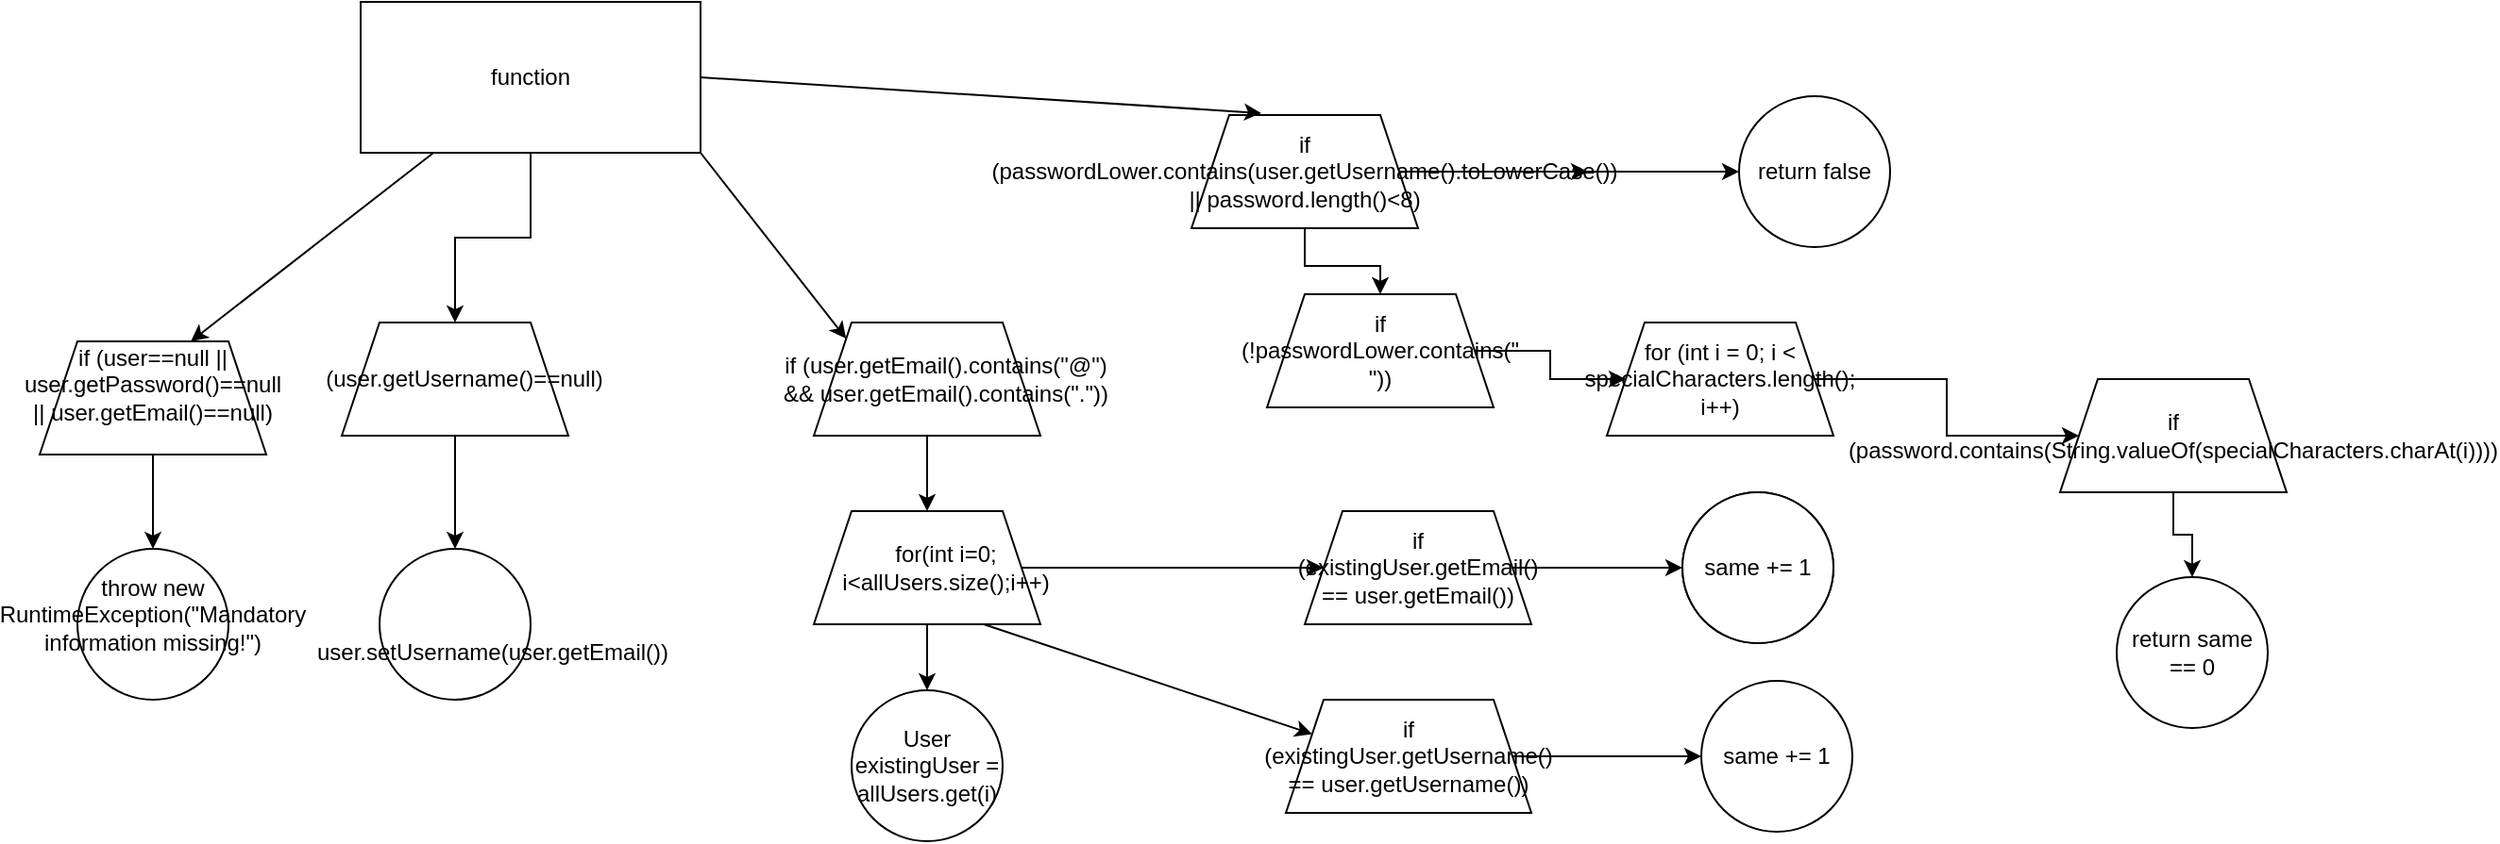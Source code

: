<mxfile version="21.3.4" type="github">
  <diagram name="Page-1" id="pA6-1VcawMS2qW6BOE39">
    <mxGraphModel dx="880" dy="452" grid="1" gridSize="10" guides="1" tooltips="1" connect="1" arrows="1" fold="1" page="1" pageScale="1" pageWidth="850" pageHeight="1100" math="0" shadow="0">
      <root>
        <mxCell id="0" />
        <mxCell id="1" parent="0" />
        <mxCell id="R1J6yKwXPn55peF-GOtt-13" value="" style="edgeStyle=orthogonalEdgeStyle;rounded=0;orthogonalLoop=1;jettySize=auto;html=1;" edge="1" parent="1" source="R1J6yKwXPn55peF-GOtt-2" target="R1J6yKwXPn55peF-GOtt-12">
          <mxGeometry relative="1" as="geometry" />
        </mxCell>
        <mxCell id="R1J6yKwXPn55peF-GOtt-2" value="function" style="rounded=0;whiteSpace=wrap;html=1;" vertex="1" parent="1">
          <mxGeometry x="370" y="10" width="180" height="80" as="geometry" />
        </mxCell>
        <mxCell id="R1J6yKwXPn55peF-GOtt-6" value="" style="endArrow=classic;html=1;rounded=0;entryX=0.667;entryY=0;entryDx=0;entryDy=0;entryPerimeter=0;" edge="1" parent="1" source="R1J6yKwXPn55peF-GOtt-2" target="R1J6yKwXPn55peF-GOtt-9">
          <mxGeometry width="50" height="50" relative="1" as="geometry">
            <mxPoint x="400" y="260" as="sourcePoint" />
            <mxPoint x="281.774" y="175.702" as="targetPoint" />
          </mxGeometry>
        </mxCell>
        <mxCell id="R1J6yKwXPn55peF-GOtt-7" value="" style="ellipse;whiteSpace=wrap;html=1;aspect=fixed;" vertex="1" parent="1">
          <mxGeometry x="220" y="300" width="80" height="80" as="geometry" />
        </mxCell>
        <mxCell id="R1J6yKwXPn55peF-GOtt-10" value="" style="edgeStyle=orthogonalEdgeStyle;rounded=0;orthogonalLoop=1;jettySize=auto;html=1;" edge="1" parent="1" source="R1J6yKwXPn55peF-GOtt-9" target="R1J6yKwXPn55peF-GOtt-7">
          <mxGeometry relative="1" as="geometry" />
        </mxCell>
        <mxCell id="R1J6yKwXPn55peF-GOtt-9" value="" style="shape=trapezoid;perimeter=trapezoidPerimeter;whiteSpace=wrap;html=1;fixedSize=1;" vertex="1" parent="1">
          <mxGeometry x="200" y="190" width="120" height="60" as="geometry" />
        </mxCell>
        <mxCell id="R1J6yKwXPn55peF-GOtt-11" value="throw new RuntimeException(&quot;Mandatory information missing!&quot;)" style="text;html=1;strokeColor=none;fillColor=none;align=center;verticalAlign=middle;whiteSpace=wrap;rounded=0;" vertex="1" parent="1">
          <mxGeometry x="230" y="320" width="60" height="30" as="geometry" />
        </mxCell>
        <mxCell id="R1J6yKwXPn55peF-GOtt-16" value="" style="edgeStyle=orthogonalEdgeStyle;rounded=0;orthogonalLoop=1;jettySize=auto;html=1;" edge="1" parent="1" source="R1J6yKwXPn55peF-GOtt-12" target="R1J6yKwXPn55peF-GOtt-15">
          <mxGeometry relative="1" as="geometry" />
        </mxCell>
        <mxCell id="R1J6yKwXPn55peF-GOtt-12" value="" style="shape=trapezoid;perimeter=trapezoidPerimeter;whiteSpace=wrap;html=1;fixedSize=1;" vertex="1" parent="1">
          <mxGeometry x="360" y="180" width="120" height="60" as="geometry" />
        </mxCell>
        <mxCell id="R1J6yKwXPn55peF-GOtt-14" value="(user.getUsername()==null)" style="text;html=1;strokeColor=none;fillColor=none;align=center;verticalAlign=middle;whiteSpace=wrap;rounded=0;" vertex="1" parent="1">
          <mxGeometry x="395" y="195" width="60" height="30" as="geometry" />
        </mxCell>
        <mxCell id="R1J6yKwXPn55peF-GOtt-15" value="" style="ellipse;whiteSpace=wrap;html=1;aspect=fixed;" vertex="1" parent="1">
          <mxGeometry x="380" y="300" width="80" height="80" as="geometry" />
        </mxCell>
        <mxCell id="R1J6yKwXPn55peF-GOtt-17" value="user.setUsername(user.getEmail())" style="text;html=1;strokeColor=none;fillColor=none;align=center;verticalAlign=middle;whiteSpace=wrap;rounded=0;" vertex="1" parent="1">
          <mxGeometry x="395" y="335" width="90" height="40" as="geometry" />
        </mxCell>
        <mxCell id="R1J6yKwXPn55peF-GOtt-23" value="" style="edgeStyle=orthogonalEdgeStyle;rounded=0;orthogonalLoop=1;jettySize=auto;html=1;" edge="1" parent="1" source="R1J6yKwXPn55peF-GOtt-18" target="R1J6yKwXPn55peF-GOtt-22">
          <mxGeometry relative="1" as="geometry" />
        </mxCell>
        <mxCell id="R1J6yKwXPn55peF-GOtt-18" value="" style="shape=trapezoid;perimeter=trapezoidPerimeter;whiteSpace=wrap;html=1;fixedSize=1;" vertex="1" parent="1">
          <mxGeometry x="610" y="180" width="120" height="60" as="geometry" />
        </mxCell>
        <mxCell id="R1J6yKwXPn55peF-GOtt-20" value="if (user.getEmail().contains(&quot;@&quot;) &amp;&amp; user.getEmail().contains(&quot;.&quot;))" style="text;html=1;strokeColor=none;fillColor=none;align=center;verticalAlign=middle;whiteSpace=wrap;rounded=0;" vertex="1" parent="1">
          <mxGeometry x="585" y="192.5" width="190" height="35" as="geometry" />
        </mxCell>
        <mxCell id="R1J6yKwXPn55peF-GOtt-29" value="" style="edgeStyle=orthogonalEdgeStyle;rounded=0;orthogonalLoop=1;jettySize=auto;html=1;" edge="1" parent="1" source="R1J6yKwXPn55peF-GOtt-22" target="R1J6yKwXPn55peF-GOtt-28">
          <mxGeometry relative="1" as="geometry" />
        </mxCell>
        <mxCell id="R1J6yKwXPn55peF-GOtt-34" value="" style="edgeStyle=orthogonalEdgeStyle;rounded=0;orthogonalLoop=1;jettySize=auto;html=1;" edge="1" parent="1" source="R1J6yKwXPn55peF-GOtt-22" target="R1J6yKwXPn55peF-GOtt-32">
          <mxGeometry relative="1" as="geometry" />
        </mxCell>
        <mxCell id="R1J6yKwXPn55peF-GOtt-22" value="" style="shape=trapezoid;perimeter=trapezoidPerimeter;whiteSpace=wrap;html=1;fixedSize=1;" vertex="1" parent="1">
          <mxGeometry x="610" y="280" width="120" height="60" as="geometry" />
        </mxCell>
        <mxCell id="R1J6yKwXPn55peF-GOtt-27" value="for(int i=0; i&amp;lt;allUsers.size();i++)" style="text;html=1;strokeColor=none;fillColor=none;align=center;verticalAlign=middle;whiteSpace=wrap;rounded=0;" vertex="1" parent="1">
          <mxGeometry x="650" y="295" width="60" height="30" as="geometry" />
        </mxCell>
        <mxCell id="R1J6yKwXPn55peF-GOtt-28" value="User existingUser = allUsers.get(i)" style="ellipse;whiteSpace=wrap;html=1;aspect=fixed;" vertex="1" parent="1">
          <mxGeometry x="630" y="375" width="80" height="80" as="geometry" />
        </mxCell>
        <mxCell id="R1J6yKwXPn55peF-GOtt-36" value="" style="edgeStyle=orthogonalEdgeStyle;rounded=0;orthogonalLoop=1;jettySize=auto;html=1;" edge="1" parent="1" source="R1J6yKwXPn55peF-GOtt-32" target="R1J6yKwXPn55peF-GOtt-35">
          <mxGeometry relative="1" as="geometry" />
        </mxCell>
        <mxCell id="R1J6yKwXPn55peF-GOtt-32" value="if (existingUser.getEmail() == user.getEmail())" style="shape=trapezoid;perimeter=trapezoidPerimeter;whiteSpace=wrap;html=1;fixedSize=1;" vertex="1" parent="1">
          <mxGeometry x="870" y="280" width="120" height="60" as="geometry" />
        </mxCell>
        <mxCell id="R1J6yKwXPn55peF-GOtt-35" value="same += 1" style="ellipse;whiteSpace=wrap;html=1;aspect=fixed;" vertex="1" parent="1">
          <mxGeometry x="1070" y="270" width="80" height="80" as="geometry" />
        </mxCell>
        <mxCell id="R1J6yKwXPn55peF-GOtt-42" value="" style="edgeStyle=orthogonalEdgeStyle;rounded=0;orthogonalLoop=1;jettySize=auto;html=1;" edge="1" parent="1" source="R1J6yKwXPn55peF-GOtt-37" target="R1J6yKwXPn55peF-GOtt-41">
          <mxGeometry relative="1" as="geometry" />
        </mxCell>
        <mxCell id="R1J6yKwXPn55peF-GOtt-37" value="if (existingUser.getUsername() == user.getUsername())" style="shape=trapezoid;perimeter=trapezoidPerimeter;whiteSpace=wrap;html=1;fixedSize=1;" vertex="1" parent="1">
          <mxGeometry x="860" y="380" width="130" height="60" as="geometry" />
        </mxCell>
        <mxCell id="R1J6yKwXPn55peF-GOtt-40" value="" style="endArrow=classic;html=1;rounded=0;entryX=0;entryY=0.25;entryDx=0;entryDy=0;exitX=0.75;exitY=1;exitDx=0;exitDy=0;" edge="1" parent="1" source="R1J6yKwXPn55peF-GOtt-22" target="R1J6yKwXPn55peF-GOtt-37">
          <mxGeometry width="50" height="50" relative="1" as="geometry">
            <mxPoint x="840" y="350" as="sourcePoint" />
            <mxPoint x="890" y="300" as="targetPoint" />
          </mxGeometry>
        </mxCell>
        <mxCell id="R1J6yKwXPn55peF-GOtt-41" value="same += 1" style="ellipse;whiteSpace=wrap;html=1;aspect=fixed;" vertex="1" parent="1">
          <mxGeometry x="1080" y="370" width="80" height="80" as="geometry" />
        </mxCell>
        <mxCell id="R1J6yKwXPn55peF-GOtt-44" value="same += 1" style="ellipse;whiteSpace=wrap;html=1;aspect=fixed;" vertex="1" parent="1">
          <mxGeometry x="1070" y="270" width="80" height="80" as="geometry" />
        </mxCell>
        <mxCell id="R1J6yKwXPn55peF-GOtt-53" value="" style="edgeStyle=orthogonalEdgeStyle;rounded=0;orthogonalLoop=1;jettySize=auto;html=1;" edge="1" parent="1" source="R1J6yKwXPn55peF-GOtt-45">
          <mxGeometry relative="1" as="geometry">
            <mxPoint x="1020" y="100" as="targetPoint" />
          </mxGeometry>
        </mxCell>
        <mxCell id="R1J6yKwXPn55peF-GOtt-56" value="" style="edgeStyle=orthogonalEdgeStyle;rounded=0;orthogonalLoop=1;jettySize=auto;html=1;" edge="1" parent="1" source="R1J6yKwXPn55peF-GOtt-45" target="R1J6yKwXPn55peF-GOtt-55">
          <mxGeometry relative="1" as="geometry" />
        </mxCell>
        <mxCell id="R1J6yKwXPn55peF-GOtt-45" value="if (passwordLower.contains(user.getUsername().toLowerCase()) || password.length()&lt;8)" style="shape=trapezoid;perimeter=trapezoidPerimeter;whiteSpace=wrap;html=1;fixedSize=1;size=20;" vertex="1" parent="1">
          <mxGeometry x="810" y="70" width="120" height="60" as="geometry" />
        </mxCell>
        <mxCell id="R1J6yKwXPn55peF-GOtt-49" value="" style="endArrow=classic;html=1;rounded=0;exitX=1;exitY=1;exitDx=0;exitDy=0;entryX=0;entryY=0;entryDx=0;entryDy=0;" edge="1" parent="1" source="R1J6yKwXPn55peF-GOtt-2" target="R1J6yKwXPn55peF-GOtt-18">
          <mxGeometry width="50" height="50" relative="1" as="geometry">
            <mxPoint x="590" y="200" as="sourcePoint" />
            <mxPoint x="640" y="150" as="targetPoint" />
          </mxGeometry>
        </mxCell>
        <mxCell id="R1J6yKwXPn55peF-GOtt-50" value="" style="endArrow=classic;html=1;rounded=0;exitX=1;exitY=0.5;exitDx=0;exitDy=0;entryX=0.308;entryY=-0.017;entryDx=0;entryDy=0;entryPerimeter=0;" edge="1" parent="1" source="R1J6yKwXPn55peF-GOtt-2" target="R1J6yKwXPn55peF-GOtt-45">
          <mxGeometry width="50" height="50" relative="1" as="geometry">
            <mxPoint x="590" y="200" as="sourcePoint" />
            <mxPoint x="640" y="150" as="targetPoint" />
          </mxGeometry>
        </mxCell>
        <mxCell id="R1J6yKwXPn55peF-GOtt-51" value="return false" style="ellipse;whiteSpace=wrap;html=1;aspect=fixed;" vertex="1" parent="1">
          <mxGeometry x="1100" y="60" width="80" height="80" as="geometry" />
        </mxCell>
        <mxCell id="R1J6yKwXPn55peF-GOtt-54" value="" style="endArrow=classic;html=1;rounded=0;entryX=0;entryY=0.5;entryDx=0;entryDy=0;" edge="1" parent="1" source="R1J6yKwXPn55peF-GOtt-45" target="R1J6yKwXPn55peF-GOtt-51">
          <mxGeometry width="50" height="50" relative="1" as="geometry">
            <mxPoint x="1010" y="200" as="sourcePoint" />
            <mxPoint x="1060" y="150" as="targetPoint" />
          </mxGeometry>
        </mxCell>
        <mxCell id="R1J6yKwXPn55peF-GOtt-58" value="" style="edgeStyle=orthogonalEdgeStyle;rounded=0;orthogonalLoop=1;jettySize=auto;html=1;" edge="1" parent="1" source="R1J6yKwXPn55peF-GOtt-55" target="R1J6yKwXPn55peF-GOtt-57">
          <mxGeometry relative="1" as="geometry" />
        </mxCell>
        <mxCell id="R1J6yKwXPn55peF-GOtt-55" value="if (!passwordLower.contains(&quot; &quot;))" style="shape=trapezoid;perimeter=trapezoidPerimeter;whiteSpace=wrap;html=1;fixedSize=1;" vertex="1" parent="1">
          <mxGeometry x="850" y="165" width="120" height="60" as="geometry" />
        </mxCell>
        <mxCell id="R1J6yKwXPn55peF-GOtt-60" value="" style="edgeStyle=orthogonalEdgeStyle;rounded=0;orthogonalLoop=1;jettySize=auto;html=1;" edge="1" parent="1" source="R1J6yKwXPn55peF-GOtt-57" target="R1J6yKwXPn55peF-GOtt-59">
          <mxGeometry relative="1" as="geometry" />
        </mxCell>
        <mxCell id="R1J6yKwXPn55peF-GOtt-57" value="for (int i = 0; i &lt; specialCharacters.length(); i++)" style="shape=trapezoid;perimeter=trapezoidPerimeter;whiteSpace=wrap;html=1;fixedSize=1;" vertex="1" parent="1">
          <mxGeometry x="1030" y="180" width="120" height="60" as="geometry" />
        </mxCell>
        <mxCell id="R1J6yKwXPn55peF-GOtt-62" value="" style="edgeStyle=orthogonalEdgeStyle;rounded=0;orthogonalLoop=1;jettySize=auto;html=1;" edge="1" parent="1" source="R1J6yKwXPn55peF-GOtt-59" target="R1J6yKwXPn55peF-GOtt-61">
          <mxGeometry relative="1" as="geometry" />
        </mxCell>
        <mxCell id="R1J6yKwXPn55peF-GOtt-59" value="if (password.contains(String.valueOf(specialCharacters.charAt(i))))" style="shape=trapezoid;perimeter=trapezoidPerimeter;whiteSpace=wrap;html=1;fixedSize=1;" vertex="1" parent="1">
          <mxGeometry x="1270" y="210" width="120" height="60" as="geometry" />
        </mxCell>
        <mxCell id="R1J6yKwXPn55peF-GOtt-61" value="return same == 0" style="ellipse;whiteSpace=wrap;html=1;aspect=fixed;" vertex="1" parent="1">
          <mxGeometry x="1300" y="315" width="80" height="80" as="geometry" />
        </mxCell>
        <mxCell id="R1J6yKwXPn55peF-GOtt-63" value="if (user==null || user.getPassword()==null || user.getEmail()==null)" style="text;html=1;strokeColor=none;fillColor=none;align=center;verticalAlign=middle;whiteSpace=wrap;rounded=0;" vertex="1" parent="1">
          <mxGeometry x="230" y="197.5" width="60" height="30" as="geometry" />
        </mxCell>
      </root>
    </mxGraphModel>
  </diagram>
</mxfile>
